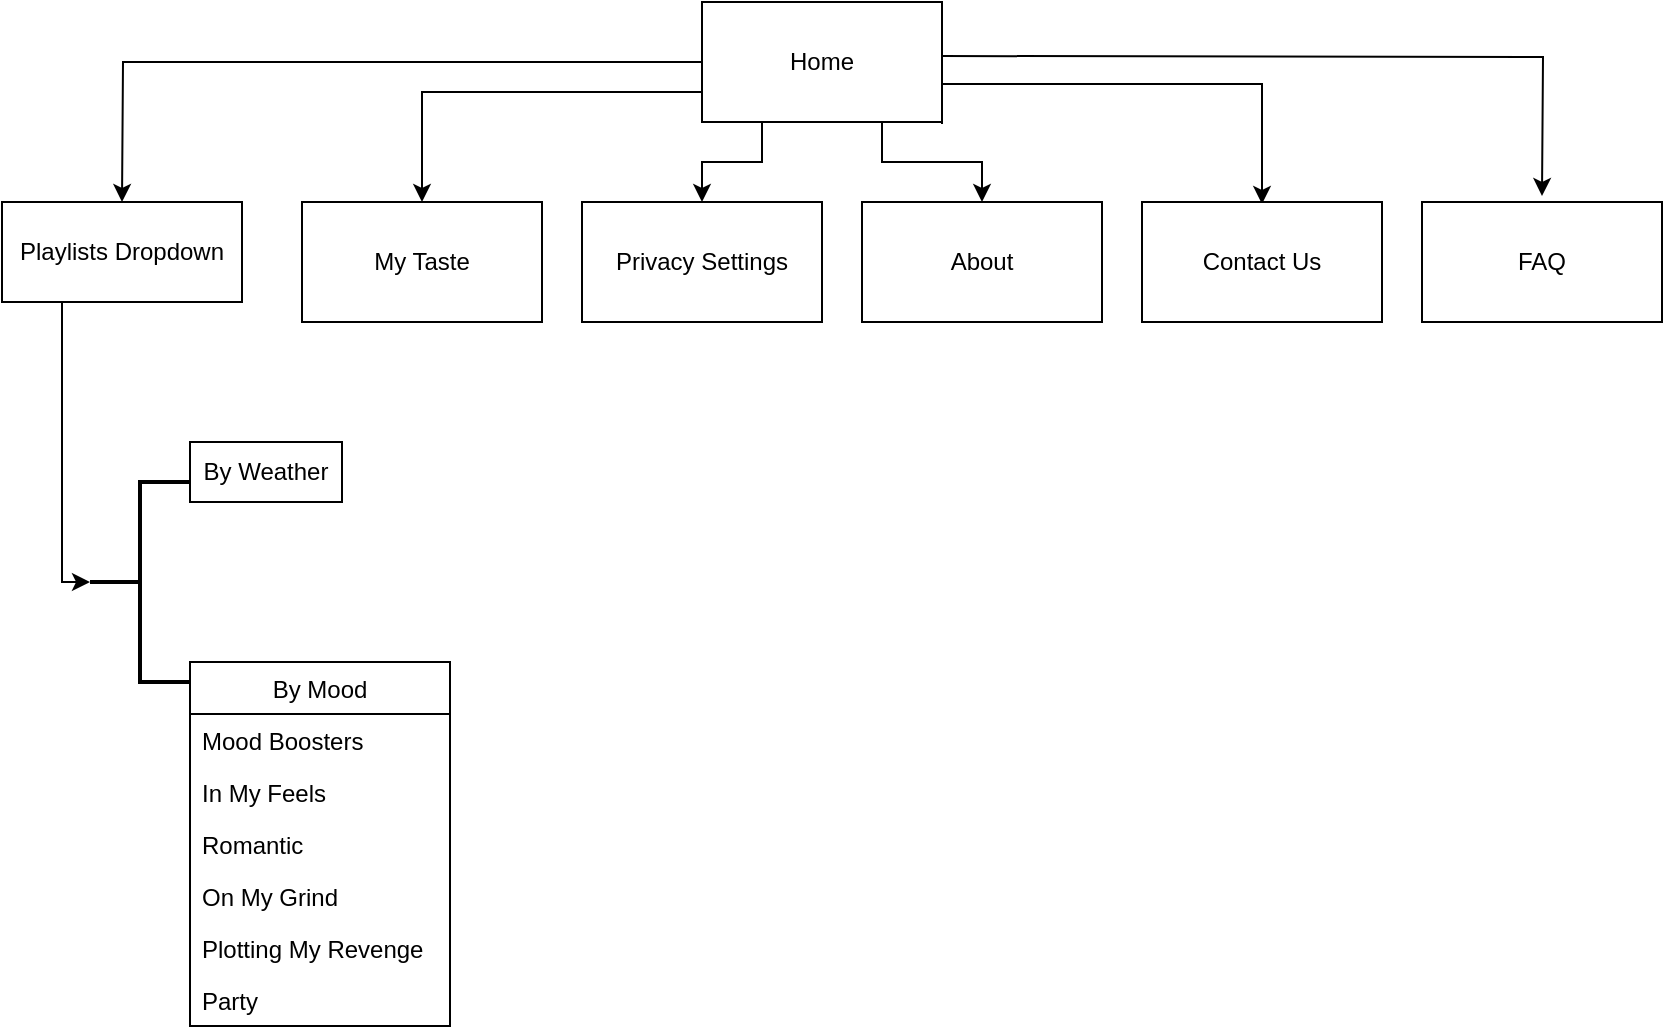 <mxfile version="14.4.3" type="github">
  <diagram id="80r_hBDfL8v2B2DdwZnZ" name="Page-1">
    <mxGraphModel dx="864" dy="584" grid="1" gridSize="10" guides="1" tooltips="1" connect="1" arrows="1" fold="1" page="1" pageScale="1" pageWidth="850" pageHeight="1100" math="0" shadow="0">
      <root>
        <mxCell id="0" />
        <mxCell id="1" parent="0" />
        <mxCell id="hBzRPSmNrQbq4t2MHNmQ-14" style="edgeStyle=orthogonalEdgeStyle;rounded=0;orthogonalLoop=1;jettySize=auto;html=1;entryX=0.5;entryY=0;entryDx=0;entryDy=0;exitX=0.75;exitY=1;exitDx=0;exitDy=0;" edge="1" parent="1" source="hBzRPSmNrQbq4t2MHNmQ-2" target="hBzRPSmNrQbq4t2MHNmQ-9">
          <mxGeometry relative="1" as="geometry" />
        </mxCell>
        <mxCell id="hBzRPSmNrQbq4t2MHNmQ-17" style="edgeStyle=orthogonalEdgeStyle;rounded=0;orthogonalLoop=1;jettySize=auto;html=1;exitX=0.25;exitY=1;exitDx=0;exitDy=0;entryX=0.5;entryY=0;entryDx=0;entryDy=0;" edge="1" parent="1" source="hBzRPSmNrQbq4t2MHNmQ-2" target="hBzRPSmNrQbq4t2MHNmQ-10">
          <mxGeometry relative="1" as="geometry" />
        </mxCell>
        <mxCell id="hBzRPSmNrQbq4t2MHNmQ-18" style="edgeStyle=orthogonalEdgeStyle;rounded=0;orthogonalLoop=1;jettySize=auto;html=1;entryX=0.5;entryY=0;entryDx=0;entryDy=0;" edge="1" parent="1" source="hBzRPSmNrQbq4t2MHNmQ-2">
          <mxGeometry relative="1" as="geometry">
            <mxPoint x="70" y="120" as="targetPoint" />
          </mxGeometry>
        </mxCell>
        <mxCell id="hBzRPSmNrQbq4t2MHNmQ-23" style="edgeStyle=orthogonalEdgeStyle;rounded=0;orthogonalLoop=1;jettySize=auto;html=1;exitX=1;exitY=0.5;exitDx=0;exitDy=0;entryX=0.5;entryY=0;entryDx=0;entryDy=0;" edge="1" parent="1">
          <mxGeometry relative="1" as="geometry">
            <mxPoint x="480" y="47" as="sourcePoint" />
            <mxPoint x="780" y="117" as="targetPoint" />
          </mxGeometry>
        </mxCell>
        <mxCell id="hBzRPSmNrQbq4t2MHNmQ-36" style="edgeStyle=orthogonalEdgeStyle;rounded=0;orthogonalLoop=1;jettySize=auto;html=1;exitX=1;exitY=1;exitDx=0;exitDy=0;" edge="1" parent="1">
          <mxGeometry relative="1" as="geometry">
            <mxPoint x="480" y="81" as="sourcePoint" />
            <mxPoint x="640" y="121" as="targetPoint" />
            <Array as="points">
              <mxPoint x="480" y="61" />
              <mxPoint x="640" y="61" />
            </Array>
          </mxGeometry>
        </mxCell>
        <mxCell id="hBzRPSmNrQbq4t2MHNmQ-38" style="edgeStyle=orthogonalEdgeStyle;rounded=0;orthogonalLoop=1;jettySize=auto;html=1;exitX=0;exitY=0.75;exitDx=0;exitDy=0;entryX=0.5;entryY=0;entryDx=0;entryDy=0;" edge="1" parent="1" source="hBzRPSmNrQbq4t2MHNmQ-2" target="hBzRPSmNrQbq4t2MHNmQ-29">
          <mxGeometry relative="1" as="geometry" />
        </mxCell>
        <mxCell id="hBzRPSmNrQbq4t2MHNmQ-2" value="Home" style="rounded=0;whiteSpace=wrap;html=1;" vertex="1" parent="1">
          <mxGeometry x="360" y="20" width="120" height="60" as="geometry" />
        </mxCell>
        <mxCell id="hBzRPSmNrQbq4t2MHNmQ-9" value="About" style="rounded=0;whiteSpace=wrap;html=1;" vertex="1" parent="1">
          <mxGeometry x="440" y="120" width="120" height="60" as="geometry" />
        </mxCell>
        <mxCell id="hBzRPSmNrQbq4t2MHNmQ-10" value="Privacy Settings" style="rounded=0;whiteSpace=wrap;html=1;" vertex="1" parent="1">
          <mxGeometry x="300" y="120" width="120" height="60" as="geometry" />
        </mxCell>
        <mxCell id="hBzRPSmNrQbq4t2MHNmQ-15" value="Contact Us" style="rounded=0;whiteSpace=wrap;html=1;" vertex="1" parent="1">
          <mxGeometry x="580" y="120" width="120" height="60" as="geometry" />
        </mxCell>
        <mxCell id="hBzRPSmNrQbq4t2MHNmQ-22" value="FAQ" style="rounded=0;whiteSpace=wrap;html=1;" vertex="1" parent="1">
          <mxGeometry x="720" y="120" width="120" height="60" as="geometry" />
        </mxCell>
        <mxCell id="hBzRPSmNrQbq4t2MHNmQ-28" style="edgeStyle=orthogonalEdgeStyle;rounded=0;orthogonalLoop=1;jettySize=auto;html=1;exitX=0.5;exitY=1;exitDx=0;exitDy=0;" edge="1" parent="1" source="hBzRPSmNrQbq4t2MHNmQ-10" target="hBzRPSmNrQbq4t2MHNmQ-10">
          <mxGeometry relative="1" as="geometry" />
        </mxCell>
        <mxCell id="hBzRPSmNrQbq4t2MHNmQ-29" value="My Taste" style="rounded=0;whiteSpace=wrap;html=1;" vertex="1" parent="1">
          <mxGeometry x="160" y="120" width="120" height="60" as="geometry" />
        </mxCell>
        <mxCell id="hBzRPSmNrQbq4t2MHNmQ-52" style="edgeStyle=orthogonalEdgeStyle;rounded=0;orthogonalLoop=1;jettySize=auto;html=1;exitX=0.25;exitY=1;exitDx=0;exitDy=0;entryX=0;entryY=0.5;entryDx=0;entryDy=0;entryPerimeter=0;" edge="1" parent="1" source="hBzRPSmNrQbq4t2MHNmQ-39" target="hBzRPSmNrQbq4t2MHNmQ-46">
          <mxGeometry relative="1" as="geometry">
            <Array as="points">
              <mxPoint x="40" y="310" />
            </Array>
          </mxGeometry>
        </mxCell>
        <mxCell id="hBzRPSmNrQbq4t2MHNmQ-39" value="Playlists Dropdown" style="rounded=0;whiteSpace=wrap;html=1;" vertex="1" parent="1">
          <mxGeometry x="10" y="120" width="120" height="50" as="geometry" />
        </mxCell>
        <mxCell id="hBzRPSmNrQbq4t2MHNmQ-46" value="" style="strokeWidth=2;html=1;shape=mxgraph.flowchart.annotation_2;align=left;labelPosition=right;pointerEvents=1;" vertex="1" parent="1">
          <mxGeometry x="54" y="260" width="50" height="100" as="geometry" />
        </mxCell>
        <mxCell id="hBzRPSmNrQbq4t2MHNmQ-51" value="By Weather" style="rounded=0;whiteSpace=wrap;html=1;" vertex="1" parent="1">
          <mxGeometry x="104" y="240" width="76" height="30" as="geometry" />
        </mxCell>
        <mxCell id="hBzRPSmNrQbq4t2MHNmQ-54" value="By Mood" style="swimlane;fontStyle=0;childLayout=stackLayout;horizontal=1;startSize=26;fillColor=none;horizontalStack=0;resizeParent=1;resizeParentMax=0;resizeLast=0;collapsible=1;marginBottom=0;" vertex="1" parent="1">
          <mxGeometry x="104" y="350" width="130" height="182" as="geometry">
            <mxRectangle x="104" y="350" width="80" height="26" as="alternateBounds" />
          </mxGeometry>
        </mxCell>
        <mxCell id="hBzRPSmNrQbq4t2MHNmQ-55" value="Mood Boosters" style="text;strokeColor=none;fillColor=none;align=left;verticalAlign=top;spacingLeft=4;spacingRight=4;overflow=hidden;rotatable=0;points=[[0,0.5],[1,0.5]];portConstraint=eastwest;" vertex="1" parent="hBzRPSmNrQbq4t2MHNmQ-54">
          <mxGeometry y="26" width="130" height="26" as="geometry" />
        </mxCell>
        <mxCell id="hBzRPSmNrQbq4t2MHNmQ-56" value="In My Feels" style="text;strokeColor=none;fillColor=none;align=left;verticalAlign=top;spacingLeft=4;spacingRight=4;overflow=hidden;rotatable=0;points=[[0,0.5],[1,0.5]];portConstraint=eastwest;" vertex="1" parent="hBzRPSmNrQbq4t2MHNmQ-54">
          <mxGeometry y="52" width="130" height="26" as="geometry" />
        </mxCell>
        <mxCell id="hBzRPSmNrQbq4t2MHNmQ-57" value="Romantic" style="text;strokeColor=none;fillColor=none;align=left;verticalAlign=top;spacingLeft=4;spacingRight=4;overflow=hidden;rotatable=0;points=[[0,0.5],[1,0.5]];portConstraint=eastwest;" vertex="1" parent="hBzRPSmNrQbq4t2MHNmQ-54">
          <mxGeometry y="78" width="130" height="26" as="geometry" />
        </mxCell>
        <mxCell id="hBzRPSmNrQbq4t2MHNmQ-145" value="On My Grind" style="text;strokeColor=none;fillColor=none;align=left;verticalAlign=top;spacingLeft=4;spacingRight=4;overflow=hidden;rotatable=0;points=[[0,0.5],[1,0.5]];portConstraint=eastwest;" vertex="1" parent="hBzRPSmNrQbq4t2MHNmQ-54">
          <mxGeometry y="104" width="130" height="26" as="geometry" />
        </mxCell>
        <mxCell id="hBzRPSmNrQbq4t2MHNmQ-146" value="Plotting My Revenge" style="text;strokeColor=none;fillColor=none;align=left;verticalAlign=top;spacingLeft=4;spacingRight=4;overflow=hidden;rotatable=0;points=[[0,0.5],[1,0.5]];portConstraint=eastwest;" vertex="1" parent="hBzRPSmNrQbq4t2MHNmQ-54">
          <mxGeometry y="130" width="130" height="26" as="geometry" />
        </mxCell>
        <mxCell id="hBzRPSmNrQbq4t2MHNmQ-147" value="Party" style="text;strokeColor=none;fillColor=none;align=left;verticalAlign=top;spacingLeft=4;spacingRight=4;overflow=hidden;rotatable=0;points=[[0,0.5],[1,0.5]];portConstraint=eastwest;" vertex="1" parent="hBzRPSmNrQbq4t2MHNmQ-54">
          <mxGeometry y="156" width="130" height="26" as="geometry" />
        </mxCell>
      </root>
    </mxGraphModel>
  </diagram>
</mxfile>
